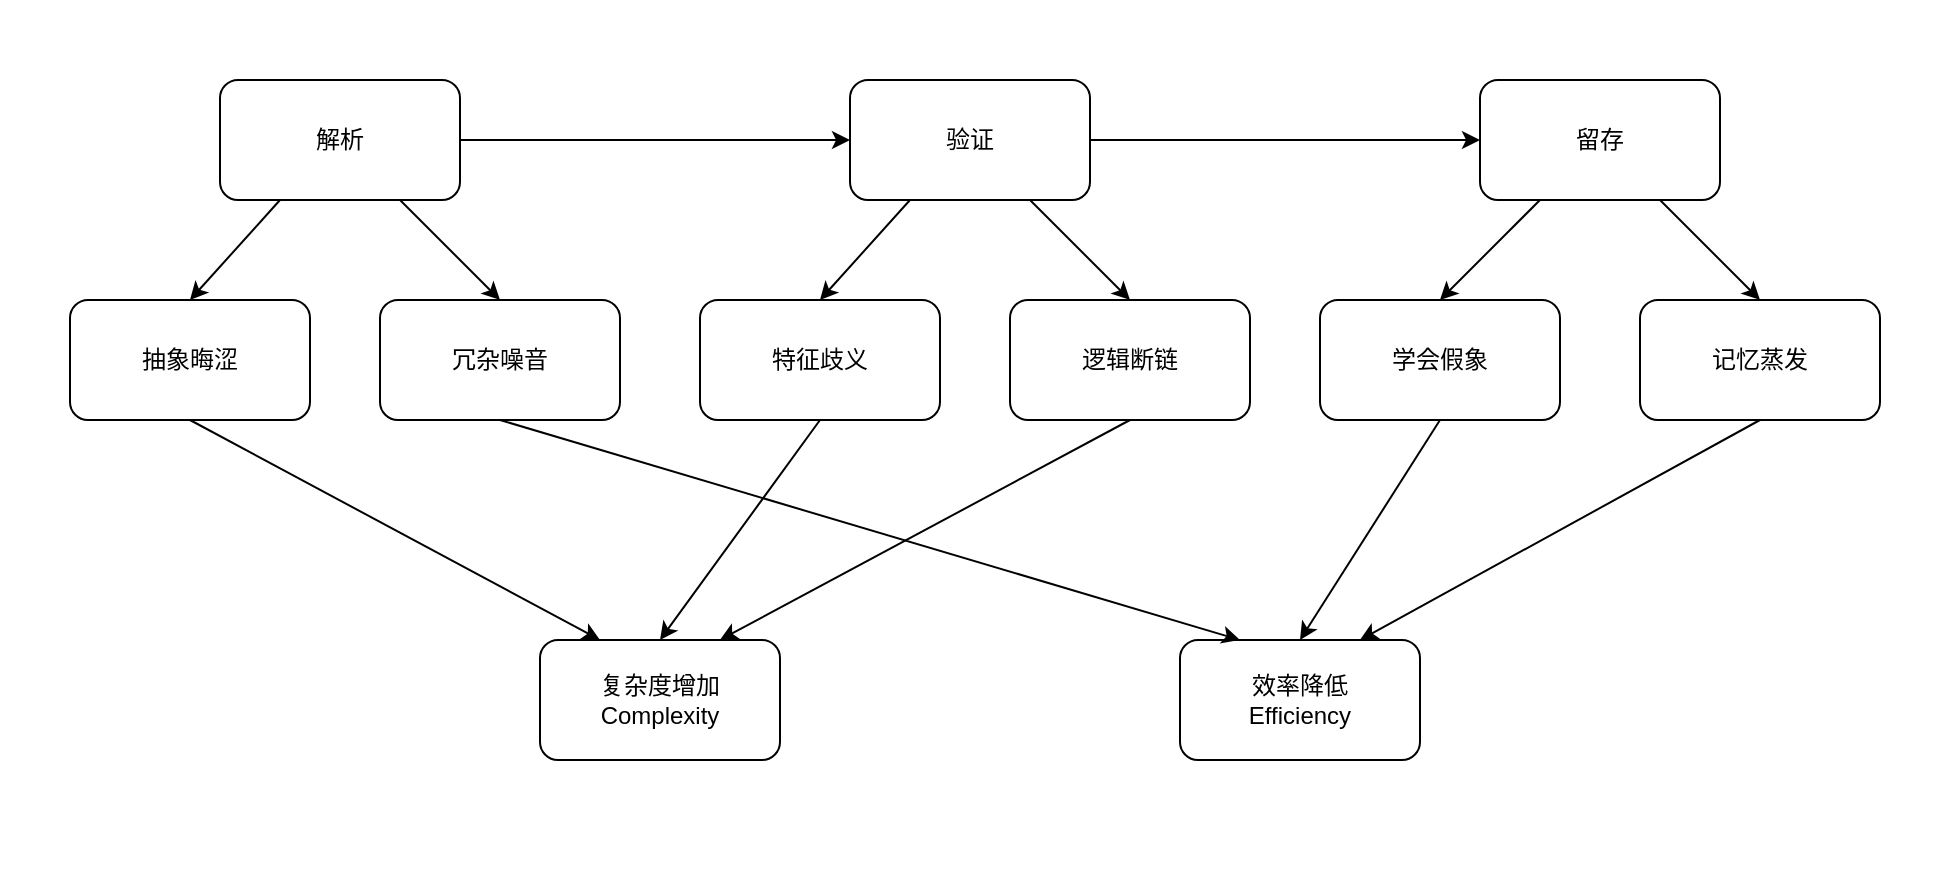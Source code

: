 <mxfile version="16.1.0" type="device"><diagram id="IvYaCahsEEAMNR0TNSCC" name="Page-1"><mxGraphModel dx="1426" dy="733" grid="1" gridSize="10" guides="1" tooltips="1" connect="1" arrows="1" fold="1" page="1" pageScale="1" pageWidth="1169" pageHeight="827" math="0" shadow="0"><root><mxCell id="0"/><mxCell id="1" parent="0"/><mxCell id="ds6B5mJB2-C3TA0jyVFd-6" value="" style="rounded=0;whiteSpace=wrap;html=1;strokeColor=none;movable=0;resizable=0;rotatable=0;deletable=0;editable=0;connectable=0;" parent="1" vertex="1"><mxGeometry x="80" y="80" width="970" height="440" as="geometry"/></mxCell><mxCell id="ds6B5mJB2-C3TA0jyVFd-1" value="解析" style="rounded=1;whiteSpace=wrap;html=1;" parent="1" vertex="1"><mxGeometry x="190" y="120" width="120" height="60" as="geometry"/></mxCell><mxCell id="ds6B5mJB2-C3TA0jyVFd-2" value="验证" style="rounded=1;whiteSpace=wrap;html=1;" parent="1" vertex="1"><mxGeometry x="505" y="120" width="120" height="60" as="geometry"/></mxCell><mxCell id="ds6B5mJB2-C3TA0jyVFd-3" value="留存" style="rounded=1;whiteSpace=wrap;html=1;" parent="1" vertex="1"><mxGeometry x="820" y="120" width="120" height="60" as="geometry"/></mxCell><mxCell id="ds6B5mJB2-C3TA0jyVFd-4" value="" style="endArrow=classic;html=1;rounded=0;exitX=1;exitY=0.5;exitDx=0;exitDy=0;entryX=0;entryY=0.5;entryDx=0;entryDy=0;" parent="1" source="ds6B5mJB2-C3TA0jyVFd-1" target="ds6B5mJB2-C3TA0jyVFd-2" edge="1"><mxGeometry width="50" height="50" relative="1" as="geometry"><mxPoint x="455" y="320" as="sourcePoint"/><mxPoint x="505" y="270" as="targetPoint"/></mxGeometry></mxCell><mxCell id="ds6B5mJB2-C3TA0jyVFd-5" value="" style="endArrow=classic;html=1;rounded=0;exitX=1;exitY=0.5;exitDx=0;exitDy=0;entryX=0;entryY=0.5;entryDx=0;entryDy=0;" parent="1" source="ds6B5mJB2-C3TA0jyVFd-2" target="ds6B5mJB2-C3TA0jyVFd-3" edge="1"><mxGeometry width="50" height="50" relative="1" as="geometry"><mxPoint x="670" y="150" as="sourcePoint"/><mxPoint x="590" y="160" as="targetPoint"/></mxGeometry></mxCell><mxCell id="ds6B5mJB2-C3TA0jyVFd-19" value="抽象晦涩" style="rounded=1;whiteSpace=wrap;html=1;" parent="1" vertex="1"><mxGeometry x="115" y="230" width="120" height="60" as="geometry"/></mxCell><mxCell id="ds6B5mJB2-C3TA0jyVFd-20" value="逻辑断链" style="rounded=1;whiteSpace=wrap;html=1;" parent="1" vertex="1"><mxGeometry x="585" y="230" width="120" height="60" as="geometry"/></mxCell><mxCell id="ds6B5mJB2-C3TA0jyVFd-21" value="" style="endArrow=classic;html=1;rounded=0;exitX=0.25;exitY=1;exitDx=0;exitDy=0;entryX=0.5;entryY=0;entryDx=0;entryDy=0;" parent="1" source="ds6B5mJB2-C3TA0jyVFd-1" target="ds6B5mJB2-C3TA0jyVFd-19" edge="1"><mxGeometry width="50" height="50" relative="1" as="geometry"><mxPoint x="345" y="200" as="sourcePoint"/><mxPoint x="395" y="150" as="targetPoint"/></mxGeometry></mxCell><mxCell id="ds6B5mJB2-C3TA0jyVFd-22" value="" style="endArrow=classic;html=1;rounded=0;exitX=0.75;exitY=1;exitDx=0;exitDy=0;entryX=0.5;entryY=0;entryDx=0;entryDy=0;" parent="1" source="ds6B5mJB2-C3TA0jyVFd-2" target="ds6B5mJB2-C3TA0jyVFd-20" edge="1"><mxGeometry width="50" height="50" relative="1" as="geometry"><mxPoint x="320" y="190" as="sourcePoint"/><mxPoint x="320" y="240" as="targetPoint"/></mxGeometry></mxCell><mxCell id="ds6B5mJB2-C3TA0jyVFd-23" value="学会假象" style="rounded=1;whiteSpace=wrap;html=1;" parent="1" vertex="1"><mxGeometry x="740" y="230" width="120" height="60" as="geometry"/></mxCell><mxCell id="ds6B5mJB2-C3TA0jyVFd-24" value="记忆蒸发" style="rounded=1;whiteSpace=wrap;html=1;" parent="1" vertex="1"><mxGeometry x="900" y="230" width="120" height="60" as="geometry"/></mxCell><mxCell id="ds6B5mJB2-C3TA0jyVFd-25" value="" style="endArrow=classic;html=1;rounded=0;exitX=0.25;exitY=1;exitDx=0;exitDy=0;entryX=0.5;entryY=0;entryDx=0;entryDy=0;" parent="1" source="ds6B5mJB2-C3TA0jyVFd-3" target="ds6B5mJB2-C3TA0jyVFd-23" edge="1"><mxGeometry width="50" height="50" relative="1" as="geometry"><mxPoint x="760" y="240" as="sourcePoint"/><mxPoint x="810" y="190" as="targetPoint"/></mxGeometry></mxCell><mxCell id="ds6B5mJB2-C3TA0jyVFd-26" value="" style="endArrow=classic;html=1;rounded=0;entryX=0.5;entryY=0;entryDx=0;entryDy=0;exitX=0.75;exitY=1;exitDx=0;exitDy=0;" parent="1" source="ds6B5mJB2-C3TA0jyVFd-3" target="ds6B5mJB2-C3TA0jyVFd-24" edge="1"><mxGeometry width="50" height="50" relative="1" as="geometry"><mxPoint x="760" y="240" as="sourcePoint"/><mxPoint x="810" y="190" as="targetPoint"/></mxGeometry></mxCell><mxCell id="ds6B5mJB2-C3TA0jyVFd-27" value="冗杂噪音" style="rounded=1;whiteSpace=wrap;html=1;" parent="1" vertex="1"><mxGeometry x="270" y="230" width="120" height="60" as="geometry"/></mxCell><mxCell id="ds6B5mJB2-C3TA0jyVFd-28" value="" style="endArrow=classic;html=1;rounded=0;exitX=0.75;exitY=1;exitDx=0;exitDy=0;entryX=0.5;entryY=0;entryDx=0;entryDy=0;" parent="1" source="ds6B5mJB2-C3TA0jyVFd-1" target="ds6B5mJB2-C3TA0jyVFd-27" edge="1"><mxGeometry width="50" height="50" relative="1" as="geometry"><mxPoint x="210" y="190" as="sourcePoint"/><mxPoint x="185" y="240" as="targetPoint"/></mxGeometry></mxCell><mxCell id="ds6B5mJB2-C3TA0jyVFd-29" value="特征歧义" style="rounded=1;whiteSpace=wrap;html=1;" parent="1" vertex="1"><mxGeometry x="430" y="230" width="120" height="60" as="geometry"/></mxCell><mxCell id="ds6B5mJB2-C3TA0jyVFd-30" value="" style="endArrow=classic;html=1;rounded=0;exitX=0.25;exitY=1;exitDx=0;exitDy=0;entryX=0.5;entryY=0;entryDx=0;entryDy=0;" parent="1" source="ds6B5mJB2-C3TA0jyVFd-2" target="ds6B5mJB2-C3TA0jyVFd-29" edge="1"><mxGeometry width="50" height="50" relative="1" as="geometry"><mxPoint x="590" y="190" as="sourcePoint"/><mxPoint x="630" y="240" as="targetPoint"/></mxGeometry></mxCell><mxCell id="-7fsoBXd2MnqJkyUFWHa-1" value="复杂度增加&lt;br&gt;Complexity" style="rounded=1;whiteSpace=wrap;html=1;" vertex="1" parent="1"><mxGeometry x="350" y="400" width="120" height="60" as="geometry"/></mxCell><mxCell id="-7fsoBXd2MnqJkyUFWHa-2" value="效率降低&lt;br&gt;Efficiency" style="rounded=1;whiteSpace=wrap;html=1;" vertex="1" parent="1"><mxGeometry x="670" y="400" width="120" height="60" as="geometry"/></mxCell><mxCell id="-7fsoBXd2MnqJkyUFWHa-3" value="" style="endArrow=classic;html=1;rounded=0;exitX=0.5;exitY=1;exitDx=0;exitDy=0;entryX=0.5;entryY=0;entryDx=0;entryDy=0;" edge="1" parent="1" source="ds6B5mJB2-C3TA0jyVFd-23" target="-7fsoBXd2MnqJkyUFWHa-2"><mxGeometry width="50" height="50" relative="1" as="geometry"><mxPoint x="560" y="400" as="sourcePoint"/><mxPoint x="610" y="350" as="targetPoint"/></mxGeometry></mxCell><mxCell id="-7fsoBXd2MnqJkyUFWHa-4" value="" style="endArrow=classic;html=1;rounded=0;entryX=0.75;entryY=0;entryDx=0;entryDy=0;exitX=0.5;exitY=1;exitDx=0;exitDy=0;" edge="1" parent="1" source="ds6B5mJB2-C3TA0jyVFd-24" target="-7fsoBXd2MnqJkyUFWHa-2"><mxGeometry width="50" height="50" relative="1" as="geometry"><mxPoint x="810" y="300" as="sourcePoint"/><mxPoint x="730" y="410" as="targetPoint"/></mxGeometry></mxCell><mxCell id="-7fsoBXd2MnqJkyUFWHa-9" value="" style="endArrow=classic;html=1;rounded=0;exitX=0.5;exitY=1;exitDx=0;exitDy=0;entryX=0.75;entryY=0;entryDx=0;entryDy=0;" edge="1" parent="1" source="ds6B5mJB2-C3TA0jyVFd-20" target="-7fsoBXd2MnqJkyUFWHa-1"><mxGeometry width="50" height="50" relative="1" as="geometry"><mxPoint x="810" y="300" as="sourcePoint"/><mxPoint x="740" y="410" as="targetPoint"/></mxGeometry></mxCell><mxCell id="-7fsoBXd2MnqJkyUFWHa-10" value="" style="endArrow=classic;html=1;rounded=0;exitX=0.5;exitY=1;exitDx=0;exitDy=0;entryX=0.5;entryY=0;entryDx=0;entryDy=0;" edge="1" parent="1" source="ds6B5mJB2-C3TA0jyVFd-29" target="-7fsoBXd2MnqJkyUFWHa-1"><mxGeometry width="50" height="50" relative="1" as="geometry"><mxPoint x="655" y="300" as="sourcePoint"/><mxPoint x="450" y="410" as="targetPoint"/></mxGeometry></mxCell><mxCell id="-7fsoBXd2MnqJkyUFWHa-11" value="" style="endArrow=classic;html=1;rounded=0;exitX=0.5;exitY=1;exitDx=0;exitDy=0;entryX=0.25;entryY=0;entryDx=0;entryDy=0;" edge="1" parent="1" source="ds6B5mJB2-C3TA0jyVFd-19" target="-7fsoBXd2MnqJkyUFWHa-1"><mxGeometry width="50" height="50" relative="1" as="geometry"><mxPoint x="500" y="300" as="sourcePoint"/><mxPoint x="420" y="410" as="targetPoint"/></mxGeometry></mxCell><mxCell id="-7fsoBXd2MnqJkyUFWHa-12" value="" style="endArrow=classic;html=1;rounded=0;exitX=0.5;exitY=1;exitDx=0;exitDy=0;entryX=0.25;entryY=0;entryDx=0;entryDy=0;" edge="1" parent="1" source="ds6B5mJB2-C3TA0jyVFd-27" target="-7fsoBXd2MnqJkyUFWHa-2"><mxGeometry width="50" height="50" relative="1" as="geometry"><mxPoint x="655" y="300" as="sourcePoint"/><mxPoint x="450" y="410" as="targetPoint"/></mxGeometry></mxCell></root></mxGraphModel></diagram></mxfile>